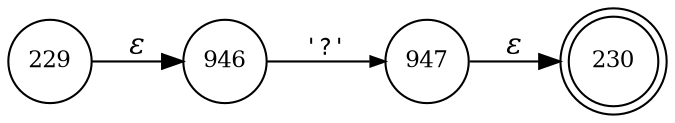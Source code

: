 digraph ATN {
rankdir=LR;
s230[fontsize=11, label="230", shape=doublecircle, fixedsize=true, width=.6];
s946[fontsize=11,label="946", shape=circle, fixedsize=true, width=.55, peripheries=1];
s947[fontsize=11,label="947", shape=circle, fixedsize=true, width=.55, peripheries=1];
s229[fontsize=11,label="229", shape=circle, fixedsize=true, width=.55, peripheries=1];
s229 -> s946 [fontname="Times-Italic", label="&epsilon;"];
s946 -> s947 [fontsize=11, fontname="Courier", arrowsize=.7, label = "'?'", arrowhead = normal];
s947 -> s230 [fontname="Times-Italic", label="&epsilon;"];
}